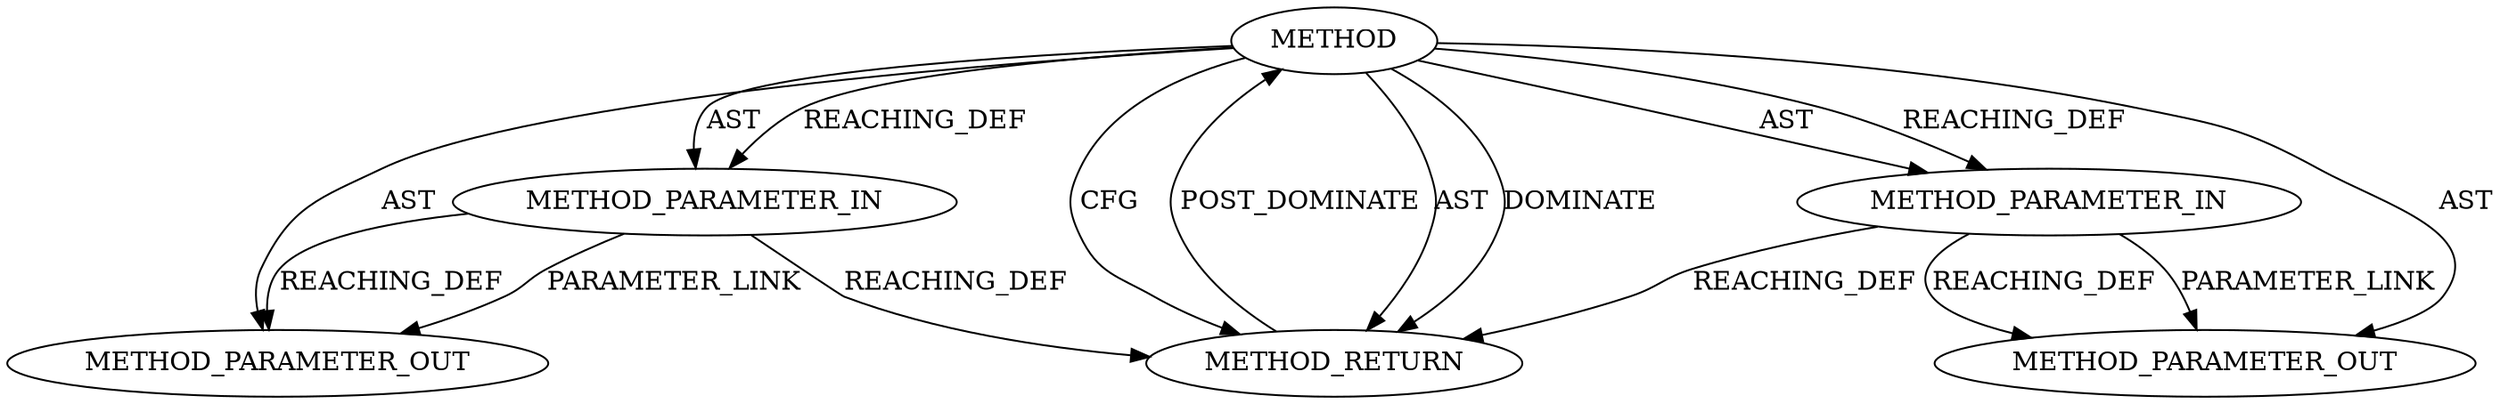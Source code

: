 digraph {
  13891 [label=METHOD COLUMN_NUMBER=5 LINE_NUMBER=2 COLUMN_NUMBER_END=33 IS_EXTERNAL=false SIGNATURE="int test_sqr (BIO*,BN_CTX*)" NAME="test_sqr" AST_PARENT_TYPE="TYPE_DECL" AST_PARENT_FULL_NAME="/home/kb/PycharmProjects/in-line-we-trust/data/raw/openssl/functions/test_sqr--dfeab0689f69c0b4bd34.c:<global>" ORDER=2 CODE="int test_sqr (BIO *bp,BN_CTX *ctx)" FULL_NAME="test_sqr" LINE_NUMBER_END=2 FILENAME="/home/kb/PycharmProjects/in-line-we-trust/data/raw/openssl/functions/test_sqr--dfeab0689f69c0b4bd34.c"]
  26960 [label=METHOD_PARAMETER_OUT ORDER=2 CODE="BN_CTX *ctx" IS_VARIADIC=false COLUMN_NUMBER=22 LINE_NUMBER=2 TYPE_FULL_NAME="BN_CTX" EVALUATION_STRATEGY="BY_VALUE" INDEX=2 NAME="ctx"]
  13892 [label=METHOD_PARAMETER_IN ORDER=1 CODE="BIO *bp" IS_VARIADIC=false COLUMN_NUMBER=14 LINE_NUMBER=2 TYPE_FULL_NAME="BIO" EVALUATION_STRATEGY="BY_VALUE" INDEX=1 NAME="bp"]
  13894 [label=METHOD_RETURN ORDER=3 CODE="int" COLUMN_NUMBER=5 LINE_NUMBER=2 TYPE_FULL_NAME="int" EVALUATION_STRATEGY="BY_VALUE"]
  26959 [label=METHOD_PARAMETER_OUT ORDER=1 CODE="BIO *bp" IS_VARIADIC=false COLUMN_NUMBER=14 LINE_NUMBER=2 TYPE_FULL_NAME="BIO" EVALUATION_STRATEGY="BY_VALUE" INDEX=1 NAME="bp"]
  13893 [label=METHOD_PARAMETER_IN ORDER=2 CODE="BN_CTX *ctx" IS_VARIADIC=false COLUMN_NUMBER=22 LINE_NUMBER=2 TYPE_FULL_NAME="BN_CTX" EVALUATION_STRATEGY="BY_VALUE" INDEX=2 NAME="ctx"]
  13891 -> 13893 [label=AST ]
  13891 -> 13893 [label=REACHING_DEF VARIABLE=""]
  13893 -> 26960 [label=REACHING_DEF VARIABLE="ctx"]
  13891 -> 26960 [label=AST ]
  13891 -> 13892 [label=AST ]
  13893 -> 13894 [label=REACHING_DEF VARIABLE="ctx"]
  13891 -> 13894 [label=CFG ]
  13892 -> 26959 [label=PARAMETER_LINK ]
  13891 -> 13894 [label=AST ]
  13894 -> 13891 [label=POST_DOMINATE ]
  13892 -> 13894 [label=REACHING_DEF VARIABLE="bp"]
  13891 -> 13892 [label=REACHING_DEF VARIABLE=""]
  13891 -> 26959 [label=AST ]
  13891 -> 13894 [label=DOMINATE ]
  13893 -> 26960 [label=PARAMETER_LINK ]
  13892 -> 26959 [label=REACHING_DEF VARIABLE="bp"]
}
